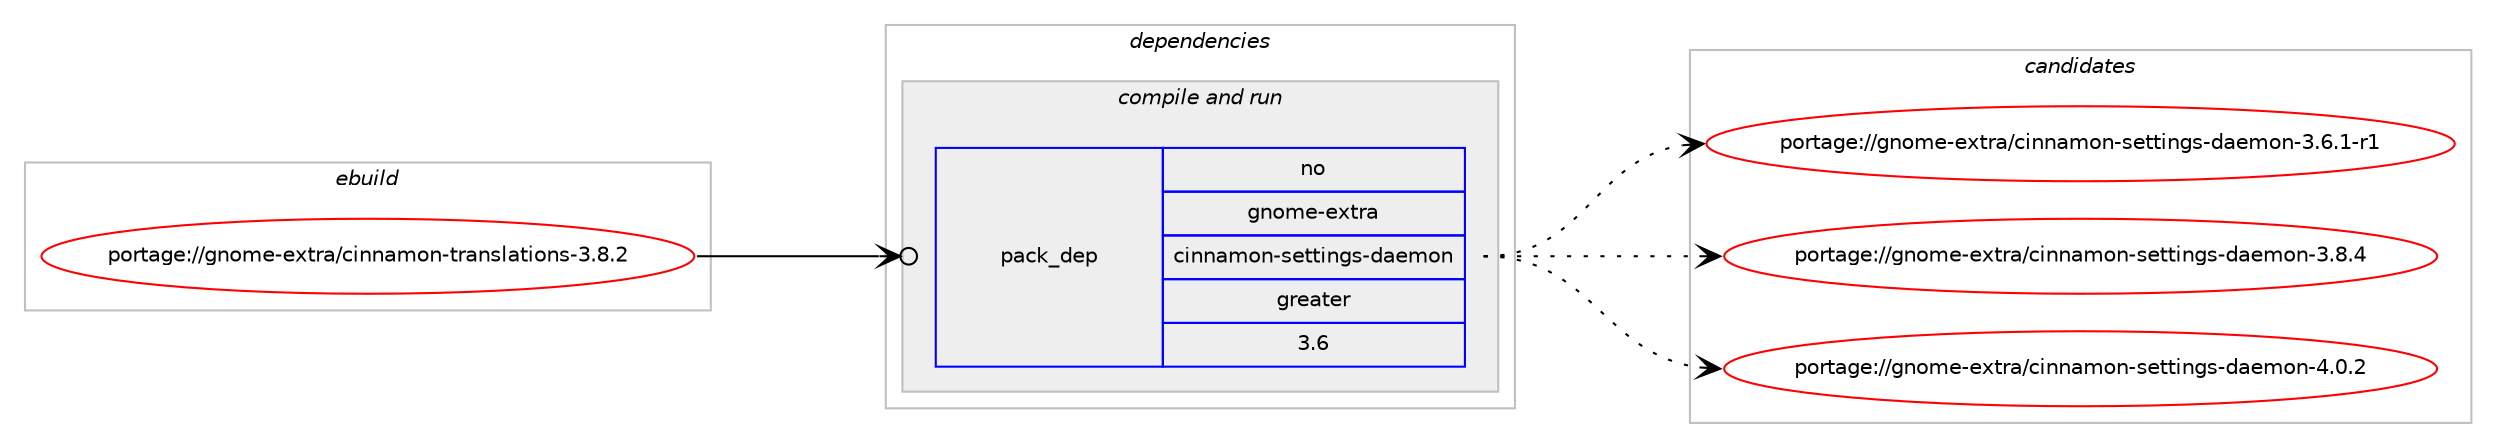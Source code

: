 digraph prolog {

# *************
# Graph options
# *************

newrank=true;
concentrate=true;
compound=true;
graph [rankdir=LR,fontname=Helvetica,fontsize=10,ranksep=1.5];#, ranksep=2.5, nodesep=0.2];
edge  [arrowhead=vee];
node  [fontname=Helvetica,fontsize=10];

# **********
# The ebuild
# **********

subgraph cluster_leftcol {
color=gray;
rank=same;
label=<<i>ebuild</i>>;
id [label="portage://gnome-extra/cinnamon-translations-3.8.2", color=red, width=4, href="../gnome-extra/cinnamon-translations-3.8.2.svg"];
}

# ****************
# The dependencies
# ****************

subgraph cluster_midcol {
color=gray;
label=<<i>dependencies</i>>;
subgraph cluster_compile {
fillcolor="#eeeeee";
style=filled;
label=<<i>compile</i>>;
}
subgraph cluster_compileandrun {
fillcolor="#eeeeee";
style=filled;
label=<<i>compile and run</i>>;
subgraph pack202491 {
dependency280977 [label=<<TABLE BORDER="0" CELLBORDER="1" CELLSPACING="0" CELLPADDING="4" WIDTH="220"><TR><TD ROWSPAN="6" CELLPADDING="30">pack_dep</TD></TR><TR><TD WIDTH="110">no</TD></TR><TR><TD>gnome-extra</TD></TR><TR><TD>cinnamon-settings-daemon</TD></TR><TR><TD>greater</TD></TR><TR><TD>3.6</TD></TR></TABLE>>, shape=none, color=blue];
}
id:e -> dependency280977:w [weight=20,style="solid",arrowhead="odotvee"];
}
subgraph cluster_run {
fillcolor="#eeeeee";
style=filled;
label=<<i>run</i>>;
}
}

# **************
# The candidates
# **************

subgraph cluster_choices {
rank=same;
color=gray;
label=<<i>candidates</i>>;

subgraph choice202491 {
color=black;
nodesep=1;
choiceportage10311011110910145101120116114974799105110110971091111104511510111611610511010311545100971011091111104551465446494511449 [label="portage://gnome-extra/cinnamon-settings-daemon-3.6.1-r1", color=red, width=4,href="../gnome-extra/cinnamon-settings-daemon-3.6.1-r1.svg"];
choiceportage1031101111091014510112011611497479910511011097109111110451151011161161051101031154510097101109111110455146564652 [label="portage://gnome-extra/cinnamon-settings-daemon-3.8.4", color=red, width=4,href="../gnome-extra/cinnamon-settings-daemon-3.8.4.svg"];
choiceportage1031101111091014510112011611497479910511011097109111110451151011161161051101031154510097101109111110455246484650 [label="portage://gnome-extra/cinnamon-settings-daemon-4.0.2", color=red, width=4,href="../gnome-extra/cinnamon-settings-daemon-4.0.2.svg"];
dependency280977:e -> choiceportage10311011110910145101120116114974799105110110971091111104511510111611610511010311545100971011091111104551465446494511449:w [style=dotted,weight="100"];
dependency280977:e -> choiceportage1031101111091014510112011611497479910511011097109111110451151011161161051101031154510097101109111110455146564652:w [style=dotted,weight="100"];
dependency280977:e -> choiceportage1031101111091014510112011611497479910511011097109111110451151011161161051101031154510097101109111110455246484650:w [style=dotted,weight="100"];
}
}

}
